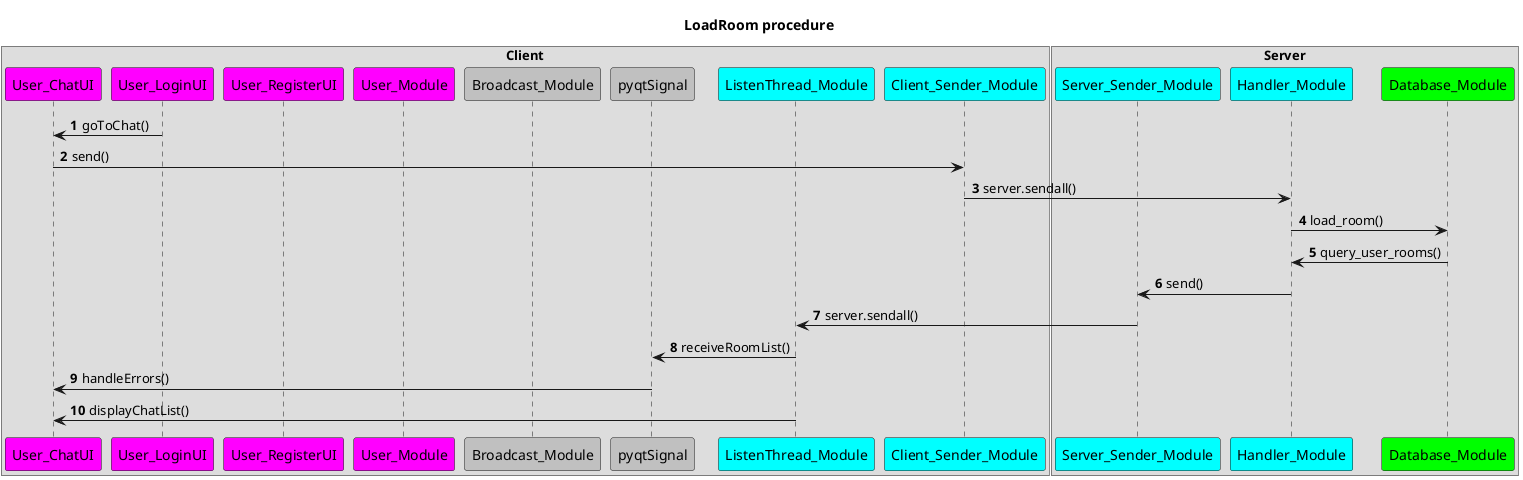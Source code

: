@startuml
title LoadRoom procedure
'author Jadeiin
'version 1.0.0
skinparam participant {
	FontSize 14
	handwritten true
}

box "Client"
participant User_ChatUI #Magenta
participant User_LoginUI #Magenta
participant User_RegisterUI #Magenta
participant User_Module #Magenta
participant Broadcast_Module #Silver
participant pyqtSignal #Silver
participant ListenThread_Module #Cyan
participant Client_Sender_Module #Cyan
end box
box "Server"
participant Server_Sender_Module #Cyan
participant Handler_Module #Cyan
participant Database_Module #Lime
end box

autonumber
User_LoginUI -> User_ChatUI : goToChat()
User_ChatUI -> Client_Sender_Module : send()
Client_Sender_Module -> Handler_Module : server.sendall()

Handler_Module -> Database_Module : load_room()
Database_Module -> Handler_Module : query_user_rooms()
Handler_Module -> Server_Sender_Module : send()
Server_Sender_Module -> ListenThread_Module : server.sendall()

ListenThread_Module -> pyqtSignal : receiveRoomList()
pyqtSignal -> User_ChatUI : handleErrors()
ListenThread_Module -> User_ChatUI : displayChatList()

@enduml
